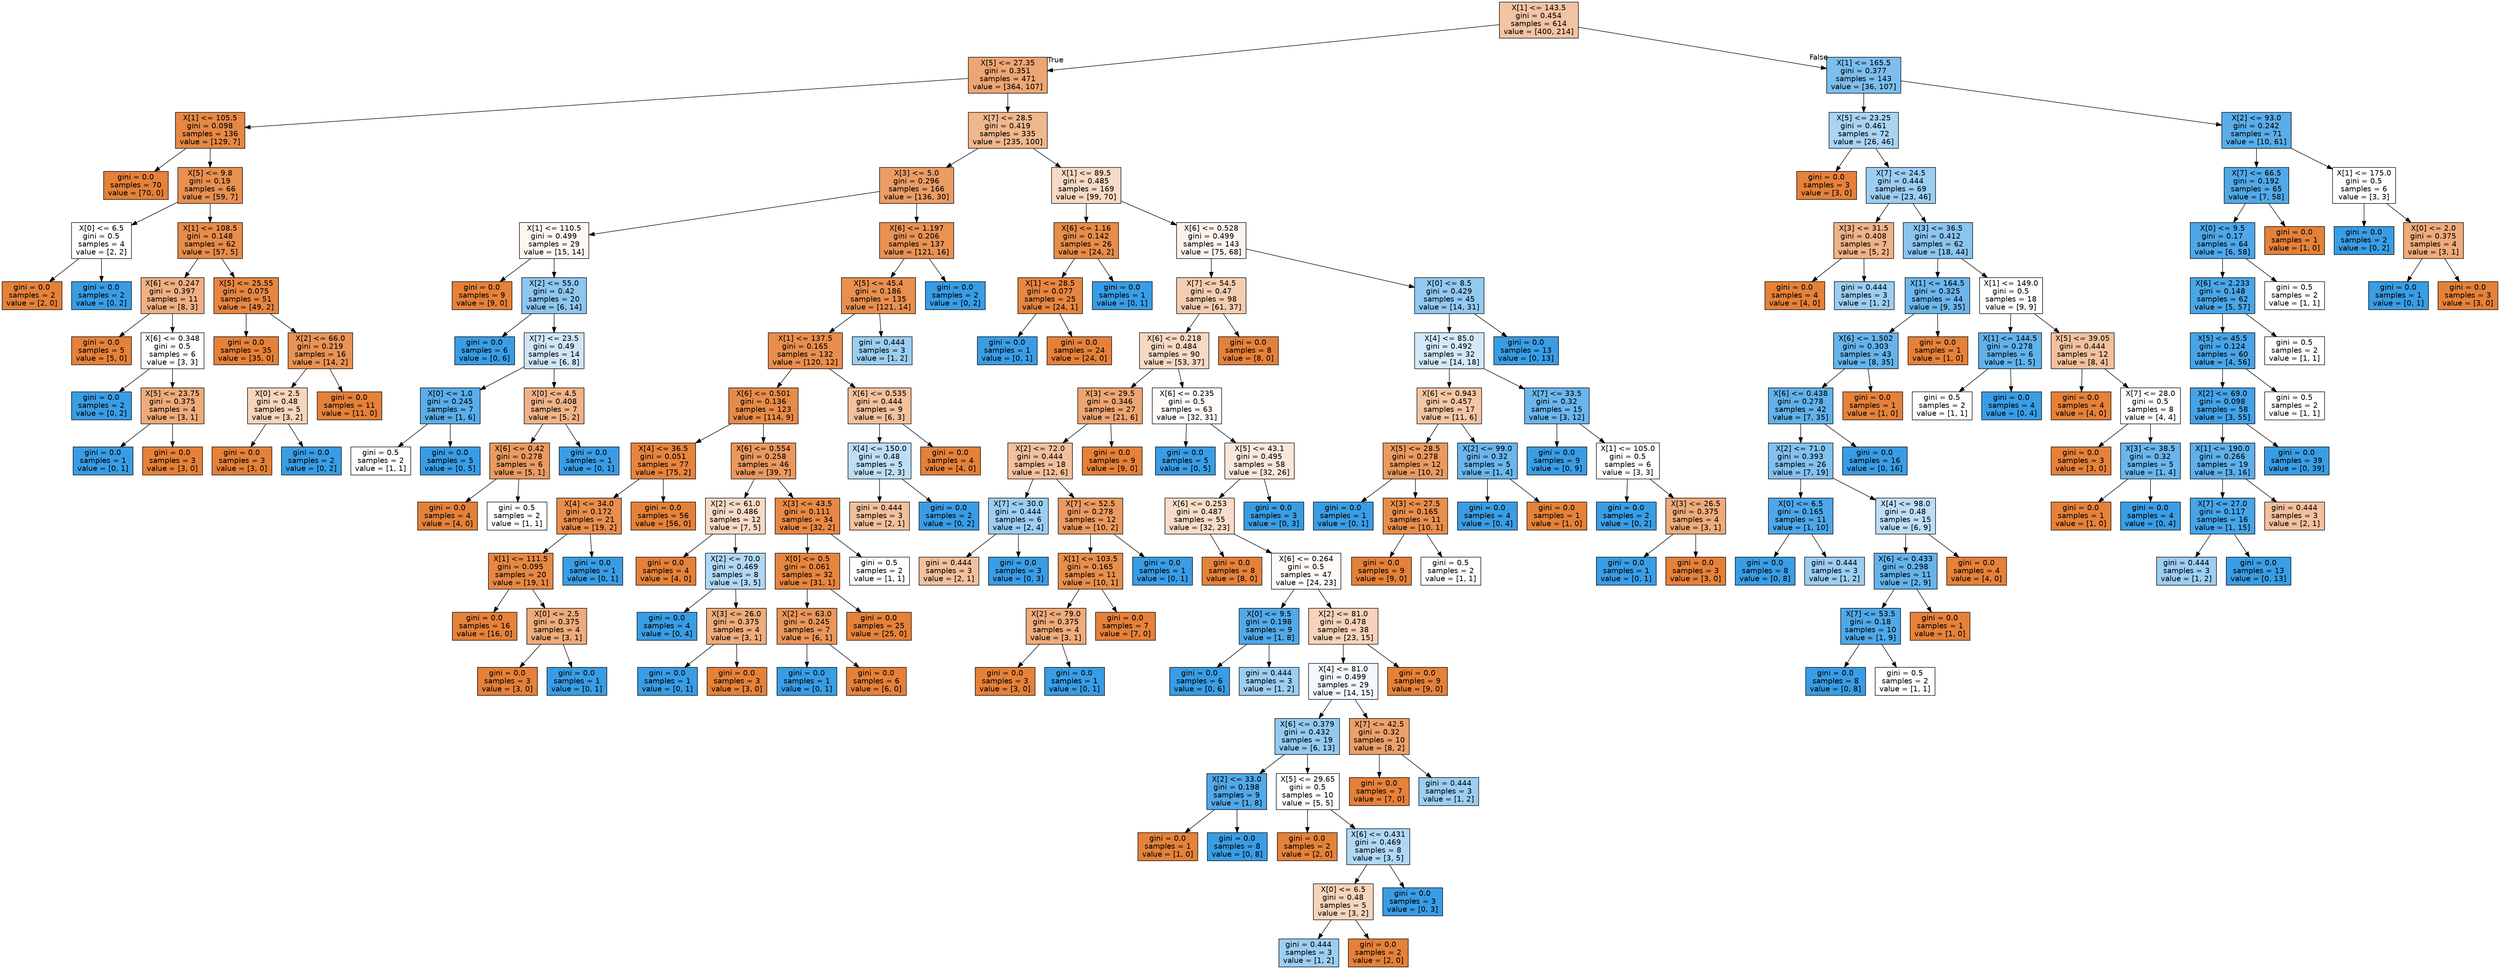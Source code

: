 digraph Tree {
node [shape=box, style="filled", color="black", fontname="helvetica"] ;
edge [fontname="helvetica"] ;
0 [label="X[1] <= 143.5\ngini = 0.454\nsamples = 614\nvalue = [400, 214]", fillcolor="#f3c4a3"] ;
1 [label="X[5] <= 27.35\ngini = 0.351\nsamples = 471\nvalue = [364, 107]", fillcolor="#eda673"] ;
0 -> 1 [labeldistance=2.5, labelangle=45, headlabel="True"] ;
2 [label="X[1] <= 105.5\ngini = 0.098\nsamples = 136\nvalue = [129, 7]", fillcolor="#e68844"] ;
1 -> 2 ;
3 [label="gini = 0.0\nsamples = 70\nvalue = [70, 0]", fillcolor="#e58139"] ;
2 -> 3 ;
4 [label="X[5] <= 9.8\ngini = 0.19\nsamples = 66\nvalue = [59, 7]", fillcolor="#e89050"] ;
2 -> 4 ;
5 [label="X[0] <= 6.5\ngini = 0.5\nsamples = 4\nvalue = [2, 2]", fillcolor="#ffffff"] ;
4 -> 5 ;
6 [label="gini = 0.0\nsamples = 2\nvalue = [2, 0]", fillcolor="#e58139"] ;
5 -> 6 ;
7 [label="gini = 0.0\nsamples = 2\nvalue = [0, 2]", fillcolor="#399de5"] ;
5 -> 7 ;
8 [label="X[1] <= 108.5\ngini = 0.148\nsamples = 62\nvalue = [57, 5]", fillcolor="#e78c4a"] ;
4 -> 8 ;
9 [label="X[6] <= 0.247\ngini = 0.397\nsamples = 11\nvalue = [8, 3]", fillcolor="#efb083"] ;
8 -> 9 ;
10 [label="gini = 0.0\nsamples = 5\nvalue = [5, 0]", fillcolor="#e58139"] ;
9 -> 10 ;
11 [label="X[6] <= 0.348\ngini = 0.5\nsamples = 6\nvalue = [3, 3]", fillcolor="#ffffff"] ;
9 -> 11 ;
12 [label="gini = 0.0\nsamples = 2\nvalue = [0, 2]", fillcolor="#399de5"] ;
11 -> 12 ;
13 [label="X[5] <= 23.75\ngini = 0.375\nsamples = 4\nvalue = [3, 1]", fillcolor="#eeab7b"] ;
11 -> 13 ;
14 [label="gini = 0.0\nsamples = 1\nvalue = [0, 1]", fillcolor="#399de5"] ;
13 -> 14 ;
15 [label="gini = 0.0\nsamples = 3\nvalue = [3, 0]", fillcolor="#e58139"] ;
13 -> 15 ;
16 [label="X[5] <= 25.55\ngini = 0.075\nsamples = 51\nvalue = [49, 2]", fillcolor="#e68641"] ;
8 -> 16 ;
17 [label="gini = 0.0\nsamples = 35\nvalue = [35, 0]", fillcolor="#e58139"] ;
16 -> 17 ;
18 [label="X[2] <= 66.0\ngini = 0.219\nsamples = 16\nvalue = [14, 2]", fillcolor="#e99355"] ;
16 -> 18 ;
19 [label="X[0] <= 2.5\ngini = 0.48\nsamples = 5\nvalue = [3, 2]", fillcolor="#f6d5bd"] ;
18 -> 19 ;
20 [label="gini = 0.0\nsamples = 3\nvalue = [3, 0]", fillcolor="#e58139"] ;
19 -> 20 ;
21 [label="gini = 0.0\nsamples = 2\nvalue = [0, 2]", fillcolor="#399de5"] ;
19 -> 21 ;
22 [label="gini = 0.0\nsamples = 11\nvalue = [11, 0]", fillcolor="#e58139"] ;
18 -> 22 ;
23 [label="X[7] <= 28.5\ngini = 0.419\nsamples = 335\nvalue = [235, 100]", fillcolor="#f0b78d"] ;
1 -> 23 ;
24 [label="X[3] <= 5.0\ngini = 0.296\nsamples = 166\nvalue = [136, 30]", fillcolor="#eb9d65"] ;
23 -> 24 ;
25 [label="X[1] <= 110.5\ngini = 0.499\nsamples = 29\nvalue = [15, 14]", fillcolor="#fdf7f2"] ;
24 -> 25 ;
26 [label="gini = 0.0\nsamples = 9\nvalue = [9, 0]", fillcolor="#e58139"] ;
25 -> 26 ;
27 [label="X[2] <= 55.0\ngini = 0.42\nsamples = 20\nvalue = [6, 14]", fillcolor="#8ec7f0"] ;
25 -> 27 ;
28 [label="gini = 0.0\nsamples = 6\nvalue = [0, 6]", fillcolor="#399de5"] ;
27 -> 28 ;
29 [label="X[7] <= 23.5\ngini = 0.49\nsamples = 14\nvalue = [6, 8]", fillcolor="#cee6f8"] ;
27 -> 29 ;
30 [label="X[0] <= 1.0\ngini = 0.245\nsamples = 7\nvalue = [1, 6]", fillcolor="#5aade9"] ;
29 -> 30 ;
31 [label="gini = 0.5\nsamples = 2\nvalue = [1, 1]", fillcolor="#ffffff"] ;
30 -> 31 ;
32 [label="gini = 0.0\nsamples = 5\nvalue = [0, 5]", fillcolor="#399de5"] ;
30 -> 32 ;
33 [label="X[0] <= 4.5\ngini = 0.408\nsamples = 7\nvalue = [5, 2]", fillcolor="#efb388"] ;
29 -> 33 ;
34 [label="X[6] <= 0.42\ngini = 0.278\nsamples = 6\nvalue = [5, 1]", fillcolor="#ea9a61"] ;
33 -> 34 ;
35 [label="gini = 0.0\nsamples = 4\nvalue = [4, 0]", fillcolor="#e58139"] ;
34 -> 35 ;
36 [label="gini = 0.5\nsamples = 2\nvalue = [1, 1]", fillcolor="#ffffff"] ;
34 -> 36 ;
37 [label="gini = 0.0\nsamples = 1\nvalue = [0, 1]", fillcolor="#399de5"] ;
33 -> 37 ;
38 [label="X[6] <= 1.197\ngini = 0.206\nsamples = 137\nvalue = [121, 16]", fillcolor="#e89253"] ;
24 -> 38 ;
39 [label="X[5] <= 45.4\ngini = 0.186\nsamples = 135\nvalue = [121, 14]", fillcolor="#e89050"] ;
38 -> 39 ;
40 [label="X[1] <= 137.5\ngini = 0.165\nsamples = 132\nvalue = [120, 12]", fillcolor="#e88e4d"] ;
39 -> 40 ;
41 [label="X[6] <= 0.501\ngini = 0.136\nsamples = 123\nvalue = [114, 9]", fillcolor="#e78b49"] ;
40 -> 41 ;
42 [label="X[4] <= 36.5\ngini = 0.051\nsamples = 77\nvalue = [75, 2]", fillcolor="#e6843e"] ;
41 -> 42 ;
43 [label="X[4] <= 34.0\ngini = 0.172\nsamples = 21\nvalue = [19, 2]", fillcolor="#e88e4e"] ;
42 -> 43 ;
44 [label="X[1] <= 111.5\ngini = 0.095\nsamples = 20\nvalue = [19, 1]", fillcolor="#e68843"] ;
43 -> 44 ;
45 [label="gini = 0.0\nsamples = 16\nvalue = [16, 0]", fillcolor="#e58139"] ;
44 -> 45 ;
46 [label="X[0] <= 2.5\ngini = 0.375\nsamples = 4\nvalue = [3, 1]", fillcolor="#eeab7b"] ;
44 -> 46 ;
47 [label="gini = 0.0\nsamples = 3\nvalue = [3, 0]", fillcolor="#e58139"] ;
46 -> 47 ;
48 [label="gini = 0.0\nsamples = 1\nvalue = [0, 1]", fillcolor="#399de5"] ;
46 -> 48 ;
49 [label="gini = 0.0\nsamples = 1\nvalue = [0, 1]", fillcolor="#399de5"] ;
43 -> 49 ;
50 [label="gini = 0.0\nsamples = 56\nvalue = [56, 0]", fillcolor="#e58139"] ;
42 -> 50 ;
51 [label="X[6] <= 0.554\ngini = 0.258\nsamples = 46\nvalue = [39, 7]", fillcolor="#ea985d"] ;
41 -> 51 ;
52 [label="X[2] <= 61.0\ngini = 0.486\nsamples = 12\nvalue = [7, 5]", fillcolor="#f8dbc6"] ;
51 -> 52 ;
53 [label="gini = 0.0\nsamples = 4\nvalue = [4, 0]", fillcolor="#e58139"] ;
52 -> 53 ;
54 [label="X[2] <= 70.0\ngini = 0.469\nsamples = 8\nvalue = [3, 5]", fillcolor="#b0d8f5"] ;
52 -> 54 ;
55 [label="gini = 0.0\nsamples = 4\nvalue = [0, 4]", fillcolor="#399de5"] ;
54 -> 55 ;
56 [label="X[3] <= 26.0\ngini = 0.375\nsamples = 4\nvalue = [3, 1]", fillcolor="#eeab7b"] ;
54 -> 56 ;
57 [label="gini = 0.0\nsamples = 1\nvalue = [0, 1]", fillcolor="#399de5"] ;
56 -> 57 ;
58 [label="gini = 0.0\nsamples = 3\nvalue = [3, 0]", fillcolor="#e58139"] ;
56 -> 58 ;
59 [label="X[3] <= 43.5\ngini = 0.111\nsamples = 34\nvalue = [32, 2]", fillcolor="#e78945"] ;
51 -> 59 ;
60 [label="X[0] <= 0.5\ngini = 0.061\nsamples = 32\nvalue = [31, 1]", fillcolor="#e6853f"] ;
59 -> 60 ;
61 [label="X[2] <= 63.0\ngini = 0.245\nsamples = 7\nvalue = [6, 1]", fillcolor="#e9965a"] ;
60 -> 61 ;
62 [label="gini = 0.0\nsamples = 1\nvalue = [0, 1]", fillcolor="#399de5"] ;
61 -> 62 ;
63 [label="gini = 0.0\nsamples = 6\nvalue = [6, 0]", fillcolor="#e58139"] ;
61 -> 63 ;
64 [label="gini = 0.0\nsamples = 25\nvalue = [25, 0]", fillcolor="#e58139"] ;
60 -> 64 ;
65 [label="gini = 0.5\nsamples = 2\nvalue = [1, 1]", fillcolor="#ffffff"] ;
59 -> 65 ;
66 [label="X[6] <= 0.535\ngini = 0.444\nsamples = 9\nvalue = [6, 3]", fillcolor="#f2c09c"] ;
40 -> 66 ;
67 [label="X[4] <= 150.0\ngini = 0.48\nsamples = 5\nvalue = [2, 3]", fillcolor="#bddef6"] ;
66 -> 67 ;
68 [label="gini = 0.444\nsamples = 3\nvalue = [2, 1]", fillcolor="#f2c09c"] ;
67 -> 68 ;
69 [label="gini = 0.0\nsamples = 2\nvalue = [0, 2]", fillcolor="#399de5"] ;
67 -> 69 ;
70 [label="gini = 0.0\nsamples = 4\nvalue = [4, 0]", fillcolor="#e58139"] ;
66 -> 70 ;
71 [label="gini = 0.444\nsamples = 3\nvalue = [1, 2]", fillcolor="#9ccef2"] ;
39 -> 71 ;
72 [label="gini = 0.0\nsamples = 2\nvalue = [0, 2]", fillcolor="#399de5"] ;
38 -> 72 ;
73 [label="X[1] <= 89.5\ngini = 0.485\nsamples = 169\nvalue = [99, 70]", fillcolor="#f7dac5"] ;
23 -> 73 ;
74 [label="X[6] <= 1.16\ngini = 0.142\nsamples = 26\nvalue = [24, 2]", fillcolor="#e78c49"] ;
73 -> 74 ;
75 [label="X[1] <= 28.5\ngini = 0.077\nsamples = 25\nvalue = [24, 1]", fillcolor="#e68641"] ;
74 -> 75 ;
76 [label="gini = 0.0\nsamples = 1\nvalue = [0, 1]", fillcolor="#399de5"] ;
75 -> 76 ;
77 [label="gini = 0.0\nsamples = 24\nvalue = [24, 0]", fillcolor="#e58139"] ;
75 -> 77 ;
78 [label="gini = 0.0\nsamples = 1\nvalue = [0, 1]", fillcolor="#399de5"] ;
74 -> 78 ;
79 [label="X[6] <= 0.528\ngini = 0.499\nsamples = 143\nvalue = [75, 68]", fillcolor="#fdf3ed"] ;
73 -> 79 ;
80 [label="X[7] <= 54.5\ngini = 0.47\nsamples = 98\nvalue = [61, 37]", fillcolor="#f5cdb1"] ;
79 -> 80 ;
81 [label="X[6] <= 0.218\ngini = 0.484\nsamples = 90\nvalue = [53, 37]", fillcolor="#f7d9c3"] ;
80 -> 81 ;
82 [label="X[3] <= 29.5\ngini = 0.346\nsamples = 27\nvalue = [21, 6]", fillcolor="#eca572"] ;
81 -> 82 ;
83 [label="X[2] <= 72.0\ngini = 0.444\nsamples = 18\nvalue = [12, 6]", fillcolor="#f2c09c"] ;
82 -> 83 ;
84 [label="X[7] <= 30.0\ngini = 0.444\nsamples = 6\nvalue = [2, 4]", fillcolor="#9ccef2"] ;
83 -> 84 ;
85 [label="gini = 0.444\nsamples = 3\nvalue = [2, 1]", fillcolor="#f2c09c"] ;
84 -> 85 ;
86 [label="gini = 0.0\nsamples = 3\nvalue = [0, 3]", fillcolor="#399de5"] ;
84 -> 86 ;
87 [label="X[7] <= 52.5\ngini = 0.278\nsamples = 12\nvalue = [10, 2]", fillcolor="#ea9a61"] ;
83 -> 87 ;
88 [label="X[1] <= 103.5\ngini = 0.165\nsamples = 11\nvalue = [10, 1]", fillcolor="#e88e4d"] ;
87 -> 88 ;
89 [label="X[2] <= 79.0\ngini = 0.375\nsamples = 4\nvalue = [3, 1]", fillcolor="#eeab7b"] ;
88 -> 89 ;
90 [label="gini = 0.0\nsamples = 3\nvalue = [3, 0]", fillcolor="#e58139"] ;
89 -> 90 ;
91 [label="gini = 0.0\nsamples = 1\nvalue = [0, 1]", fillcolor="#399de5"] ;
89 -> 91 ;
92 [label="gini = 0.0\nsamples = 7\nvalue = [7, 0]", fillcolor="#e58139"] ;
88 -> 92 ;
93 [label="gini = 0.0\nsamples = 1\nvalue = [0, 1]", fillcolor="#399de5"] ;
87 -> 93 ;
94 [label="gini = 0.0\nsamples = 9\nvalue = [9, 0]", fillcolor="#e58139"] ;
82 -> 94 ;
95 [label="X[6] <= 0.235\ngini = 0.5\nsamples = 63\nvalue = [32, 31]", fillcolor="#fefbf9"] ;
81 -> 95 ;
96 [label="gini = 0.0\nsamples = 5\nvalue = [0, 5]", fillcolor="#399de5"] ;
95 -> 96 ;
97 [label="X[5] <= 43.1\ngini = 0.495\nsamples = 58\nvalue = [32, 26]", fillcolor="#fae7da"] ;
95 -> 97 ;
98 [label="X[6] <= 0.253\ngini = 0.487\nsamples = 55\nvalue = [32, 23]", fillcolor="#f8dcc7"] ;
97 -> 98 ;
99 [label="gini = 0.0\nsamples = 8\nvalue = [8, 0]", fillcolor="#e58139"] ;
98 -> 99 ;
100 [label="X[6] <= 0.264\ngini = 0.5\nsamples = 47\nvalue = [24, 23]", fillcolor="#fefaf7"] ;
98 -> 100 ;
101 [label="X[0] <= 9.5\ngini = 0.198\nsamples = 9\nvalue = [1, 8]", fillcolor="#52a9e8"] ;
100 -> 101 ;
102 [label="gini = 0.0\nsamples = 6\nvalue = [0, 6]", fillcolor="#399de5"] ;
101 -> 102 ;
103 [label="gini = 0.444\nsamples = 3\nvalue = [1, 2]", fillcolor="#9ccef2"] ;
101 -> 103 ;
104 [label="X[2] <= 81.0\ngini = 0.478\nsamples = 38\nvalue = [23, 15]", fillcolor="#f6d3ba"] ;
100 -> 104 ;
105 [label="X[4] <= 81.0\ngini = 0.499\nsamples = 29\nvalue = [14, 15]", fillcolor="#f2f8fd"] ;
104 -> 105 ;
106 [label="X[6] <= 0.379\ngini = 0.432\nsamples = 19\nvalue = [6, 13]", fillcolor="#94caf1"] ;
105 -> 106 ;
107 [label="X[2] <= 33.0\ngini = 0.198\nsamples = 9\nvalue = [1, 8]", fillcolor="#52a9e8"] ;
106 -> 107 ;
108 [label="gini = 0.0\nsamples = 1\nvalue = [1, 0]", fillcolor="#e58139"] ;
107 -> 108 ;
109 [label="gini = 0.0\nsamples = 8\nvalue = [0, 8]", fillcolor="#399de5"] ;
107 -> 109 ;
110 [label="X[5] <= 29.65\ngini = 0.5\nsamples = 10\nvalue = [5, 5]", fillcolor="#ffffff"] ;
106 -> 110 ;
111 [label="gini = 0.0\nsamples = 2\nvalue = [2, 0]", fillcolor="#e58139"] ;
110 -> 111 ;
112 [label="X[6] <= 0.431\ngini = 0.469\nsamples = 8\nvalue = [3, 5]", fillcolor="#b0d8f5"] ;
110 -> 112 ;
113 [label="X[0] <= 6.5\ngini = 0.48\nsamples = 5\nvalue = [3, 2]", fillcolor="#f6d5bd"] ;
112 -> 113 ;
114 [label="gini = 0.444\nsamples = 3\nvalue = [1, 2]", fillcolor="#9ccef2"] ;
113 -> 114 ;
115 [label="gini = 0.0\nsamples = 2\nvalue = [2, 0]", fillcolor="#e58139"] ;
113 -> 115 ;
116 [label="gini = 0.0\nsamples = 3\nvalue = [0, 3]", fillcolor="#399de5"] ;
112 -> 116 ;
117 [label="X[7] <= 42.5\ngini = 0.32\nsamples = 10\nvalue = [8, 2]", fillcolor="#eca06a"] ;
105 -> 117 ;
118 [label="gini = 0.0\nsamples = 7\nvalue = [7, 0]", fillcolor="#e58139"] ;
117 -> 118 ;
119 [label="gini = 0.444\nsamples = 3\nvalue = [1, 2]", fillcolor="#9ccef2"] ;
117 -> 119 ;
120 [label="gini = 0.0\nsamples = 9\nvalue = [9, 0]", fillcolor="#e58139"] ;
104 -> 120 ;
121 [label="gini = 0.0\nsamples = 3\nvalue = [0, 3]", fillcolor="#399de5"] ;
97 -> 121 ;
122 [label="gini = 0.0\nsamples = 8\nvalue = [8, 0]", fillcolor="#e58139"] ;
80 -> 122 ;
123 [label="X[0] <= 8.5\ngini = 0.429\nsamples = 45\nvalue = [14, 31]", fillcolor="#92c9f1"] ;
79 -> 123 ;
124 [label="X[4] <= 85.0\ngini = 0.492\nsamples = 32\nvalue = [14, 18]", fillcolor="#d3e9f9"] ;
123 -> 124 ;
125 [label="X[6] <= 0.943\ngini = 0.457\nsamples = 17\nvalue = [11, 6]", fillcolor="#f3c6a5"] ;
124 -> 125 ;
126 [label="X[5] <= 28.5\ngini = 0.278\nsamples = 12\nvalue = [10, 2]", fillcolor="#ea9a61"] ;
125 -> 126 ;
127 [label="gini = 0.0\nsamples = 1\nvalue = [0, 1]", fillcolor="#399de5"] ;
126 -> 127 ;
128 [label="X[3] <= 27.5\ngini = 0.165\nsamples = 11\nvalue = [10, 1]", fillcolor="#e88e4d"] ;
126 -> 128 ;
129 [label="gini = 0.0\nsamples = 9\nvalue = [9, 0]", fillcolor="#e58139"] ;
128 -> 129 ;
130 [label="gini = 0.5\nsamples = 2\nvalue = [1, 1]", fillcolor="#ffffff"] ;
128 -> 130 ;
131 [label="X[2] <= 99.0\ngini = 0.32\nsamples = 5\nvalue = [1, 4]", fillcolor="#6ab6ec"] ;
125 -> 131 ;
132 [label="gini = 0.0\nsamples = 4\nvalue = [0, 4]", fillcolor="#399de5"] ;
131 -> 132 ;
133 [label="gini = 0.0\nsamples = 1\nvalue = [1, 0]", fillcolor="#e58139"] ;
131 -> 133 ;
134 [label="X[7] <= 33.5\ngini = 0.32\nsamples = 15\nvalue = [3, 12]", fillcolor="#6ab6ec"] ;
124 -> 134 ;
135 [label="gini = 0.0\nsamples = 9\nvalue = [0, 9]", fillcolor="#399de5"] ;
134 -> 135 ;
136 [label="X[1] <= 105.0\ngini = 0.5\nsamples = 6\nvalue = [3, 3]", fillcolor="#ffffff"] ;
134 -> 136 ;
137 [label="gini = 0.0\nsamples = 2\nvalue = [0, 2]", fillcolor="#399de5"] ;
136 -> 137 ;
138 [label="X[3] <= 26.5\ngini = 0.375\nsamples = 4\nvalue = [3, 1]", fillcolor="#eeab7b"] ;
136 -> 138 ;
139 [label="gini = 0.0\nsamples = 1\nvalue = [0, 1]", fillcolor="#399de5"] ;
138 -> 139 ;
140 [label="gini = 0.0\nsamples = 3\nvalue = [3, 0]", fillcolor="#e58139"] ;
138 -> 140 ;
141 [label="gini = 0.0\nsamples = 13\nvalue = [0, 13]", fillcolor="#399de5"] ;
123 -> 141 ;
142 [label="X[1] <= 165.5\ngini = 0.377\nsamples = 143\nvalue = [36, 107]", fillcolor="#7cbeee"] ;
0 -> 142 [labeldistance=2.5, labelangle=-45, headlabel="False"] ;
143 [label="X[5] <= 23.25\ngini = 0.461\nsamples = 72\nvalue = [26, 46]", fillcolor="#a9d4f4"] ;
142 -> 143 ;
144 [label="gini = 0.0\nsamples = 3\nvalue = [3, 0]", fillcolor="#e58139"] ;
143 -> 144 ;
145 [label="X[7] <= 24.5\ngini = 0.444\nsamples = 69\nvalue = [23, 46]", fillcolor="#9ccef2"] ;
143 -> 145 ;
146 [label="X[3] <= 31.5\ngini = 0.408\nsamples = 7\nvalue = [5, 2]", fillcolor="#efb388"] ;
145 -> 146 ;
147 [label="gini = 0.0\nsamples = 4\nvalue = [4, 0]", fillcolor="#e58139"] ;
146 -> 147 ;
148 [label="gini = 0.444\nsamples = 3\nvalue = [1, 2]", fillcolor="#9ccef2"] ;
146 -> 148 ;
149 [label="X[3] <= 36.5\ngini = 0.412\nsamples = 62\nvalue = [18, 44]", fillcolor="#8ac5f0"] ;
145 -> 149 ;
150 [label="X[1] <= 164.5\ngini = 0.325\nsamples = 44\nvalue = [9, 35]", fillcolor="#6cb6ec"] ;
149 -> 150 ;
151 [label="X[6] <= 1.502\ngini = 0.303\nsamples = 43\nvalue = [8, 35]", fillcolor="#66b3eb"] ;
150 -> 151 ;
152 [label="X[6] <= 0.438\ngini = 0.278\nsamples = 42\nvalue = [7, 35]", fillcolor="#61b1ea"] ;
151 -> 152 ;
153 [label="X[2] <= 71.0\ngini = 0.393\nsamples = 26\nvalue = [7, 19]", fillcolor="#82c1ef"] ;
152 -> 153 ;
154 [label="X[0] <= 6.5\ngini = 0.165\nsamples = 11\nvalue = [1, 10]", fillcolor="#4da7e8"] ;
153 -> 154 ;
155 [label="gini = 0.0\nsamples = 8\nvalue = [0, 8]", fillcolor="#399de5"] ;
154 -> 155 ;
156 [label="gini = 0.444\nsamples = 3\nvalue = [1, 2]", fillcolor="#9ccef2"] ;
154 -> 156 ;
157 [label="X[4] <= 98.0\ngini = 0.48\nsamples = 15\nvalue = [6, 9]", fillcolor="#bddef6"] ;
153 -> 157 ;
158 [label="X[6] <= 0.433\ngini = 0.298\nsamples = 11\nvalue = [2, 9]", fillcolor="#65b3eb"] ;
157 -> 158 ;
159 [label="X[7] <= 53.5\ngini = 0.18\nsamples = 10\nvalue = [1, 9]", fillcolor="#4fa8e8"] ;
158 -> 159 ;
160 [label="gini = 0.0\nsamples = 8\nvalue = [0, 8]", fillcolor="#399de5"] ;
159 -> 160 ;
161 [label="gini = 0.5\nsamples = 2\nvalue = [1, 1]", fillcolor="#ffffff"] ;
159 -> 161 ;
162 [label="gini = 0.0\nsamples = 1\nvalue = [1, 0]", fillcolor="#e58139"] ;
158 -> 162 ;
163 [label="gini = 0.0\nsamples = 4\nvalue = [4, 0]", fillcolor="#e58139"] ;
157 -> 163 ;
164 [label="gini = 0.0\nsamples = 16\nvalue = [0, 16]", fillcolor="#399de5"] ;
152 -> 164 ;
165 [label="gini = 0.0\nsamples = 1\nvalue = [1, 0]", fillcolor="#e58139"] ;
151 -> 165 ;
166 [label="gini = 0.0\nsamples = 1\nvalue = [1, 0]", fillcolor="#e58139"] ;
150 -> 166 ;
167 [label="X[1] <= 149.0\ngini = 0.5\nsamples = 18\nvalue = [9, 9]", fillcolor="#ffffff"] ;
149 -> 167 ;
168 [label="X[1] <= 144.5\ngini = 0.278\nsamples = 6\nvalue = [1, 5]", fillcolor="#61b1ea"] ;
167 -> 168 ;
169 [label="gini = 0.5\nsamples = 2\nvalue = [1, 1]", fillcolor="#ffffff"] ;
168 -> 169 ;
170 [label="gini = 0.0\nsamples = 4\nvalue = [0, 4]", fillcolor="#399de5"] ;
168 -> 170 ;
171 [label="X[5] <= 39.05\ngini = 0.444\nsamples = 12\nvalue = [8, 4]", fillcolor="#f2c09c"] ;
167 -> 171 ;
172 [label="gini = 0.0\nsamples = 4\nvalue = [4, 0]", fillcolor="#e58139"] ;
171 -> 172 ;
173 [label="X[7] <= 28.0\ngini = 0.5\nsamples = 8\nvalue = [4, 4]", fillcolor="#ffffff"] ;
171 -> 173 ;
174 [label="gini = 0.0\nsamples = 3\nvalue = [3, 0]", fillcolor="#e58139"] ;
173 -> 174 ;
175 [label="X[3] <= 38.5\ngini = 0.32\nsamples = 5\nvalue = [1, 4]", fillcolor="#6ab6ec"] ;
173 -> 175 ;
176 [label="gini = 0.0\nsamples = 1\nvalue = [1, 0]", fillcolor="#e58139"] ;
175 -> 176 ;
177 [label="gini = 0.0\nsamples = 4\nvalue = [0, 4]", fillcolor="#399de5"] ;
175 -> 177 ;
178 [label="X[2] <= 93.0\ngini = 0.242\nsamples = 71\nvalue = [10, 61]", fillcolor="#59ade9"] ;
142 -> 178 ;
179 [label="X[7] <= 66.5\ngini = 0.192\nsamples = 65\nvalue = [7, 58]", fillcolor="#51a9e8"] ;
178 -> 179 ;
180 [label="X[0] <= 9.5\ngini = 0.17\nsamples = 64\nvalue = [6, 58]", fillcolor="#4da7e8"] ;
179 -> 180 ;
181 [label="X[6] <= 2.233\ngini = 0.148\nsamples = 62\nvalue = [5, 57]", fillcolor="#4aa6e7"] ;
180 -> 181 ;
182 [label="X[5] <= 45.5\ngini = 0.124\nsamples = 60\nvalue = [4, 56]", fillcolor="#47a4e7"] ;
181 -> 182 ;
183 [label="X[2] <= 69.0\ngini = 0.098\nsamples = 58\nvalue = [3, 55]", fillcolor="#44a2e6"] ;
182 -> 183 ;
184 [label="X[1] <= 190.0\ngini = 0.266\nsamples = 19\nvalue = [3, 16]", fillcolor="#5eafea"] ;
183 -> 184 ;
185 [label="X[7] <= 27.0\ngini = 0.117\nsamples = 16\nvalue = [1, 15]", fillcolor="#46a4e7"] ;
184 -> 185 ;
186 [label="gini = 0.444\nsamples = 3\nvalue = [1, 2]", fillcolor="#9ccef2"] ;
185 -> 186 ;
187 [label="gini = 0.0\nsamples = 13\nvalue = [0, 13]", fillcolor="#399de5"] ;
185 -> 187 ;
188 [label="gini = 0.444\nsamples = 3\nvalue = [2, 1]", fillcolor="#f2c09c"] ;
184 -> 188 ;
189 [label="gini = 0.0\nsamples = 39\nvalue = [0, 39]", fillcolor="#399de5"] ;
183 -> 189 ;
190 [label="gini = 0.5\nsamples = 2\nvalue = [1, 1]", fillcolor="#ffffff"] ;
182 -> 190 ;
191 [label="gini = 0.5\nsamples = 2\nvalue = [1, 1]", fillcolor="#ffffff"] ;
181 -> 191 ;
192 [label="gini = 0.5\nsamples = 2\nvalue = [1, 1]", fillcolor="#ffffff"] ;
180 -> 192 ;
193 [label="gini = 0.0\nsamples = 1\nvalue = [1, 0]", fillcolor="#e58139"] ;
179 -> 193 ;
194 [label="X[1] <= 175.0\ngini = 0.5\nsamples = 6\nvalue = [3, 3]", fillcolor="#ffffff"] ;
178 -> 194 ;
195 [label="gini = 0.0\nsamples = 2\nvalue = [0, 2]", fillcolor="#399de5"] ;
194 -> 195 ;
196 [label="X[0] <= 2.0\ngini = 0.375\nsamples = 4\nvalue = [3, 1]", fillcolor="#eeab7b"] ;
194 -> 196 ;
197 [label="gini = 0.0\nsamples = 1\nvalue = [0, 1]", fillcolor="#399de5"] ;
196 -> 197 ;
198 [label="gini = 0.0\nsamples = 3\nvalue = [3, 0]", fillcolor="#e58139"] ;
196 -> 198 ;
}